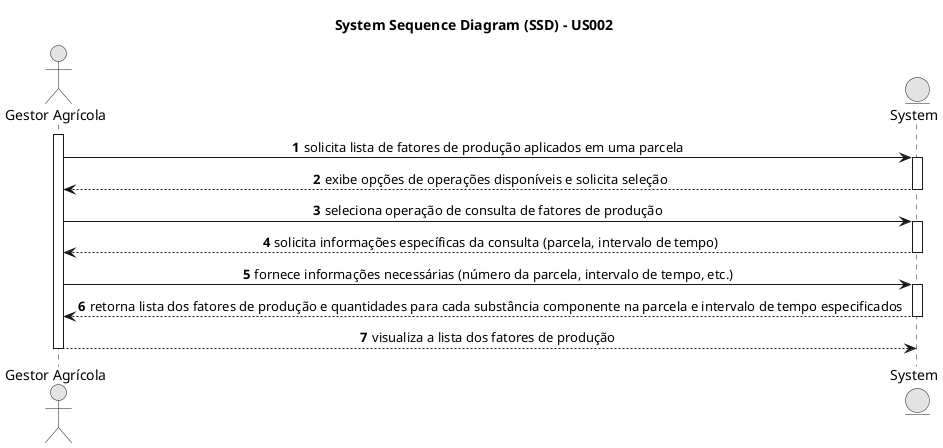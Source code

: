 @startuml

skinparam SequenceMessageAlign center

skinparam monochrome true
skinparam packageStyle rectangle
skinparam shadowing false

title System Sequence Diagram (SSD) - US002

autonumber

actor "Gestor Agrícola" as Gestor
entity "System" as System

activate Gestor

Gestor -> System : solicita lista de fatores de produção aplicados em uma parcela
activate System

System --> Gestor : exibe opções de operações disponíveis e solicita seleção
deactivate System

Gestor -> System : seleciona operação de consulta de fatores de produção
activate System

System --> Gestor : solicita informações específicas da consulta (parcela, intervalo de tempo)
deactivate System

Gestor -> System : fornece informações necessárias (número da parcela, intervalo de tempo, etc.)
activate System

System --> Gestor : retorna lista dos fatores de produção e quantidades para cada substância componente na parcela e intervalo de tempo especificados
deactivate System

Gestor --> System : visualiza a lista dos fatores de produção
deactivate Gestor

@enduml
